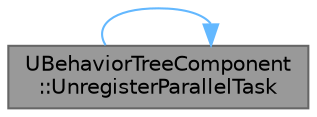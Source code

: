 digraph "UBehaviorTreeComponent::UnregisterParallelTask"
{
 // INTERACTIVE_SVG=YES
 // LATEX_PDF_SIZE
  bgcolor="transparent";
  edge [fontname=Helvetica,fontsize=10,labelfontname=Helvetica,labelfontsize=10];
  node [fontname=Helvetica,fontsize=10,shape=box,height=0.2,width=0.4];
  rankdir="LR";
  Node1 [id="Node000001",label="UBehaviorTreeComponent\l::UnregisterParallelTask",height=0.2,width=0.4,color="gray40", fillcolor="grey60", style="filled", fontcolor="black",tooltip="remove parallel task"];
  Node1 -> Node1 [id="edge1_Node000001_Node000001",color="steelblue1",style="solid",tooltip=" "];
}
